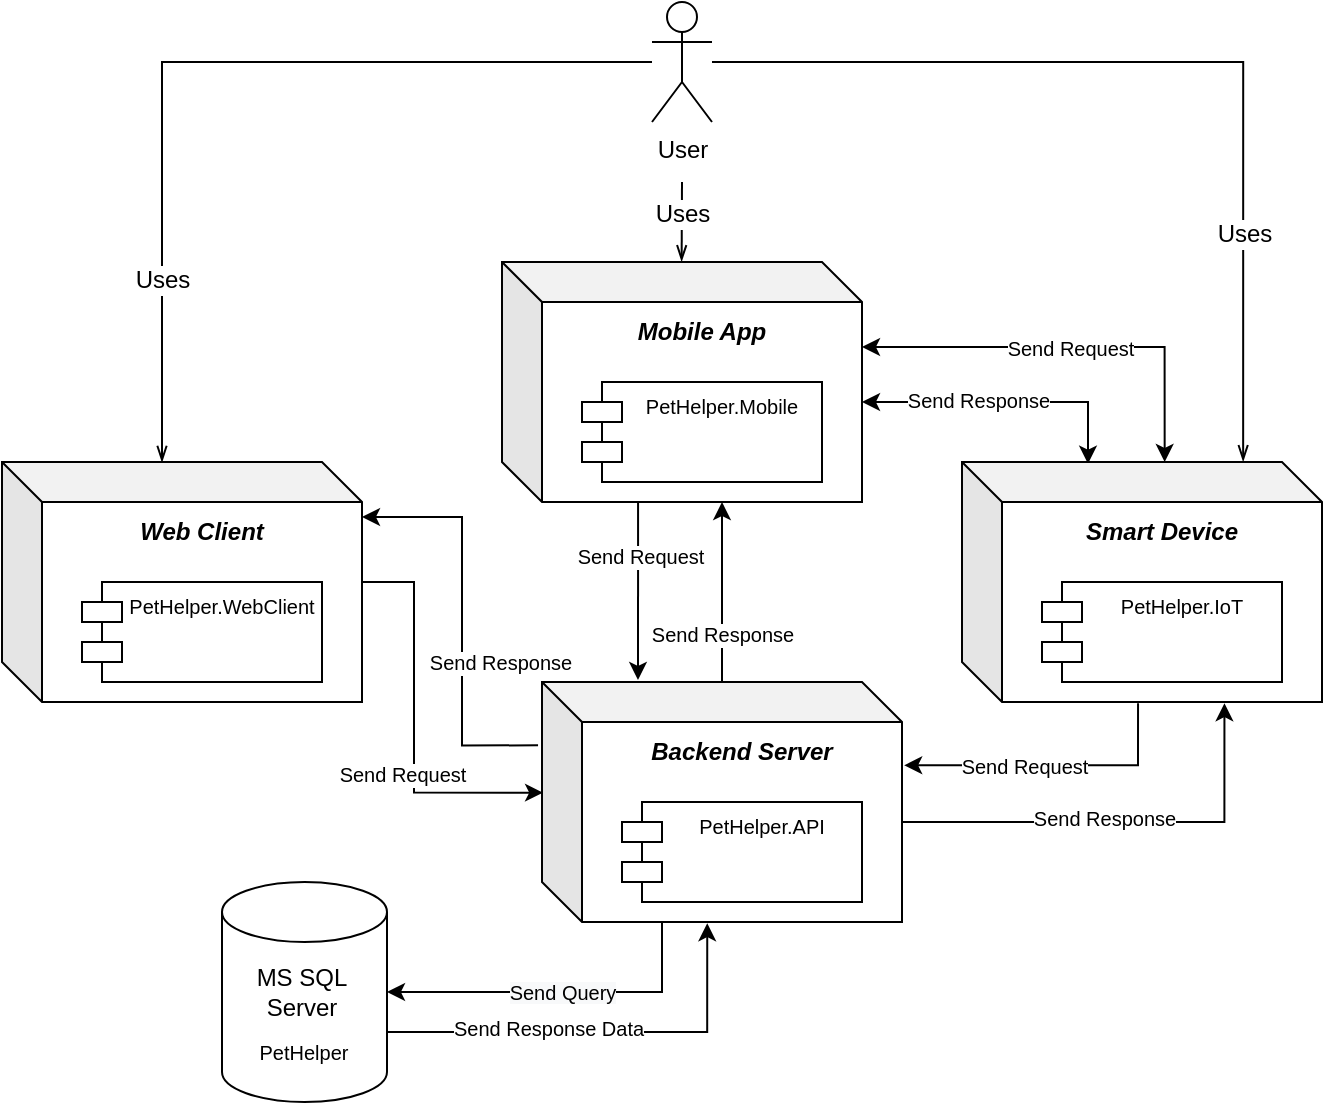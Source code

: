 <mxfile version="20.2.2" type="device"><diagram id="sDcWqNXKQDJsB-nyahAa" name="Page-1"><mxGraphModel dx="1692" dy="1625" grid="1" gridSize="10" guides="1" tooltips="1" connect="1" arrows="1" fold="1" page="1" pageScale="1" pageWidth="827" pageHeight="1169" math="0" shadow="0"><root><mxCell id="0"/><mxCell id="1" parent="0"/><mxCell id="xbTdHVUPX31nYkHxcaob-11" style="edgeStyle=orthogonalEdgeStyle;rounded=0;orthogonalLoop=1;jettySize=auto;html=1;entryX=1;entryY=0.5;entryDx=0;entryDy=0;entryPerimeter=0;fontSize=10;" edge="1" parent="1" source="xbTdHVUPX31nYkHxcaob-1" target="xbTdHVUPX31nYkHxcaob-5"><mxGeometry relative="1" as="geometry"><Array as="points"><mxPoint x="210" y="315"/></Array></mxGeometry></mxCell><mxCell id="xbTdHVUPX31nYkHxcaob-14" value="&lt;span style=&quot;background-color: rgb(248, 249, 250);&quot;&gt;Send Query&lt;/span&gt;" style="edgeLabel;html=1;align=center;verticalAlign=middle;resizable=0;points=[];fontSize=10;" vertex="1" connectable="0" parent="xbTdHVUPX31nYkHxcaob-11"><mxGeometry x="-0.266" y="-1" relative="1" as="geometry"><mxPoint x="-22" y="1" as="offset"/></mxGeometry></mxCell><mxCell id="xbTdHVUPX31nYkHxcaob-20" style="edgeStyle=orthogonalEdgeStyle;rounded=0;orthogonalLoop=1;jettySize=auto;html=1;fontSize=10;exitX=0.5;exitY=-0.002;exitDx=0;exitDy=0;exitPerimeter=0;" edge="1" parent="1" source="xbTdHVUPX31nYkHxcaob-1" target="xbTdHVUPX31nYkHxcaob-16"><mxGeometry relative="1" as="geometry"><mxPoint x="190.01" y="160" as="sourcePoint"/><Array as="points"><mxPoint x="240" y="90"/><mxPoint x="240" y="90"/></Array></mxGeometry></mxCell><mxCell id="xbTdHVUPX31nYkHxcaob-22" value="Send Response" style="edgeLabel;html=1;align=center;verticalAlign=middle;resizable=0;points=[];fontSize=10;" vertex="1" connectable="0" parent="xbTdHVUPX31nYkHxcaob-20"><mxGeometry x="0.125" relative="1" as="geometry"><mxPoint y="26" as="offset"/></mxGeometry></mxCell><mxCell id="xbTdHVUPX31nYkHxcaob-27" style="edgeStyle=orthogonalEdgeStyle;rounded=0;orthogonalLoop=1;jettySize=auto;html=1;entryX=1;entryY=0.25;entryDx=0;entryDy=0;fontSize=10;exitX=-0.011;exitY=0.264;exitDx=0;exitDy=0;exitPerimeter=0;" edge="1" parent="1" source="xbTdHVUPX31nYkHxcaob-1" target="xbTdHVUPX31nYkHxcaob-24"><mxGeometry relative="1" as="geometry"><mxPoint x="109.96" y="220" as="sourcePoint"/><Array as="points"><mxPoint x="110" y="192"/><mxPoint x="110" y="78"/></Array></mxGeometry></mxCell><mxCell id="xbTdHVUPX31nYkHxcaob-29" value="Send Response" style="edgeLabel;html=1;align=center;verticalAlign=middle;resizable=0;points=[];fontSize=10;" vertex="1" connectable="0" parent="xbTdHVUPX31nYkHxcaob-27"><mxGeometry x="-0.43" relative="1" as="geometry"><mxPoint x="19" y="-22" as="offset"/></mxGeometry></mxCell><mxCell id="xbTdHVUPX31nYkHxcaob-35" style="edgeStyle=orthogonalEdgeStyle;rounded=0;orthogonalLoop=1;jettySize=auto;html=1;entryX=0.35;entryY=0.007;entryDx=0;entryDy=0;entryPerimeter=0;fontSize=10;exitX=0;exitY=0;exitDx=180;exitDy=70;exitPerimeter=0;startArrow=classic;startFill=1;" edge="1" parent="1" source="xbTdHVUPX31nYkHxcaob-16" target="xbTdHVUPX31nYkHxcaob-30"><mxGeometry relative="1" as="geometry"><mxPoint x="310" y="120" as="sourcePoint"/></mxGeometry></mxCell><mxCell id="xbTdHVUPX31nYkHxcaob-37" value="Send Response" style="edgeLabel;html=1;align=center;verticalAlign=middle;resizable=0;points=[];fontSize=10;" vertex="1" connectable="0" parent="xbTdHVUPX31nYkHxcaob-35"><mxGeometry x="-0.329" y="1" relative="1" as="geometry"><mxPoint x="9" as="offset"/></mxGeometry></mxCell><mxCell id="xbTdHVUPX31nYkHxcaob-43" style="edgeStyle=orthogonalEdgeStyle;rounded=0;orthogonalLoop=1;jettySize=auto;html=1;exitX=0;exitY=0;exitDx=180;exitDy=70;exitPerimeter=0;entryX=0.729;entryY=1.005;entryDx=0;entryDy=0;entryPerimeter=0;fontSize=10;startArrow=none;startFill=0;" edge="1" parent="1" source="xbTdHVUPX31nYkHxcaob-1" target="xbTdHVUPX31nYkHxcaob-30"><mxGeometry relative="1" as="geometry"/></mxCell><mxCell id="xbTdHVUPX31nYkHxcaob-45" value="Send Response" style="edgeLabel;html=1;align=center;verticalAlign=middle;resizable=0;points=[];fontSize=10;" vertex="1" connectable="0" parent="xbTdHVUPX31nYkHxcaob-43"><mxGeometry x="-0.088" y="2" relative="1" as="geometry"><mxPoint as="offset"/></mxGeometry></mxCell><mxCell id="xbTdHVUPX31nYkHxcaob-1" value="" style="shape=cube;whiteSpace=wrap;html=1;boundedLbl=1;backgroundOutline=1;darkOpacity=0.05;darkOpacity2=0.1;" vertex="1" parent="1"><mxGeometry x="150" y="160" width="180" height="120" as="geometry"/></mxCell><mxCell id="xbTdHVUPX31nYkHxcaob-2" value="&lt;b&gt;&lt;i&gt;Backend Server&lt;/i&gt;&lt;/b&gt;" style="text;html=1;strokeColor=none;fillColor=none;align=center;verticalAlign=middle;whiteSpace=wrap;rounded=0;" vertex="1" parent="1"><mxGeometry x="170" y="180" width="160" height="30" as="geometry"/></mxCell><mxCell id="xbTdHVUPX31nYkHxcaob-4" value="PetHelper.API" style="shape=module;align=left;spacingLeft=20;align=center;verticalAlign=top;fontSize=10;" vertex="1" parent="1"><mxGeometry x="190" y="220" width="120" height="50" as="geometry"/></mxCell><mxCell id="xbTdHVUPX31nYkHxcaob-8" value="" style="group" vertex="1" connectable="0" parent="1"><mxGeometry x="-10" y="260" width="82.5" height="110" as="geometry"/></mxCell><mxCell id="xbTdHVUPX31nYkHxcaob-5" value="" style="shape=cylinder3;whiteSpace=wrap;html=1;boundedLbl=1;backgroundOutline=1;size=15;" vertex="1" parent="xbTdHVUPX31nYkHxcaob-8"><mxGeometry width="82.5" height="110" as="geometry"/></mxCell><mxCell id="xbTdHVUPX31nYkHxcaob-6" value="MS SQL Server" style="text;html=1;strokeColor=none;fillColor=none;align=center;verticalAlign=middle;whiteSpace=wrap;rounded=0;" vertex="1" parent="xbTdHVUPX31nYkHxcaob-8"><mxGeometry x="10" y="40" width="60" height="30" as="geometry"/></mxCell><mxCell id="xbTdHVUPX31nYkHxcaob-7" value="&lt;font style=&quot;font-size: 10px;&quot;&gt;PetHelper&lt;/font&gt;" style="text;html=1;strokeColor=none;fillColor=none;align=center;verticalAlign=middle;whiteSpace=wrap;rounded=0;" vertex="1" parent="xbTdHVUPX31nYkHxcaob-8"><mxGeometry x="11.25" y="70" width="60" height="30" as="geometry"/></mxCell><mxCell id="xbTdHVUPX31nYkHxcaob-12" style="edgeStyle=orthogonalEdgeStyle;rounded=0;orthogonalLoop=1;jettySize=auto;html=1;exitX=1;exitY=0;exitDx=0;exitDy=75;exitPerimeter=0;entryX=0.459;entryY=1.005;entryDx=0;entryDy=0;entryPerimeter=0;fontSize=10;" edge="1" parent="1" source="xbTdHVUPX31nYkHxcaob-5" target="xbTdHVUPX31nYkHxcaob-1"><mxGeometry relative="1" as="geometry"/></mxCell><mxCell id="xbTdHVUPX31nYkHxcaob-15" value="Send Response Data" style="edgeLabel;html=1;align=center;verticalAlign=middle;resizable=0;points=[];fontSize=10;" vertex="1" connectable="0" parent="xbTdHVUPX31nYkHxcaob-12"><mxGeometry x="-0.255" relative="1" as="geometry"><mxPoint y="-2" as="offset"/></mxGeometry></mxCell><mxCell id="xbTdHVUPX31nYkHxcaob-19" style="edgeStyle=orthogonalEdgeStyle;rounded=0;orthogonalLoop=1;jettySize=auto;html=1;entryX=0.27;entryY=-0.008;entryDx=0;entryDy=0;entryPerimeter=0;fontSize=10;exitX=0.378;exitY=1.002;exitDx=0;exitDy=0;exitPerimeter=0;" edge="1" parent="1" source="xbTdHVUPX31nYkHxcaob-16" target="xbTdHVUPX31nYkHxcaob-1"><mxGeometry relative="1" as="geometry"><mxPoint x="210.17" y="158.68" as="targetPoint"/><Array as="points"><mxPoint x="198" y="159"/></Array></mxGeometry></mxCell><mxCell id="xbTdHVUPX31nYkHxcaob-21" value="Send Request" style="edgeLabel;html=1;align=center;verticalAlign=middle;resizable=0;points=[];fontSize=10;" vertex="1" connectable="0" parent="xbTdHVUPX31nYkHxcaob-19"><mxGeometry x="-0.513" relative="1" as="geometry"><mxPoint x="1" y="5" as="offset"/></mxGeometry></mxCell><mxCell id="xbTdHVUPX31nYkHxcaob-16" value="" style="shape=cube;whiteSpace=wrap;html=1;boundedLbl=1;backgroundOutline=1;darkOpacity=0.05;darkOpacity2=0.1;" vertex="1" parent="1"><mxGeometry x="130" y="-50" width="180" height="120" as="geometry"/></mxCell><mxCell id="xbTdHVUPX31nYkHxcaob-17" value="&lt;b&gt;&lt;i&gt;Mobile App&lt;/i&gt;&lt;/b&gt;" style="text;html=1;strokeColor=none;fillColor=none;align=center;verticalAlign=middle;whiteSpace=wrap;rounded=0;" vertex="1" parent="1"><mxGeometry x="150" y="-30" width="160" height="30" as="geometry"/></mxCell><mxCell id="xbTdHVUPX31nYkHxcaob-18" value="PetHelper.Mobile" style="shape=module;align=left;spacingLeft=20;align=center;verticalAlign=top;fontSize=10;" vertex="1" parent="1"><mxGeometry x="170" y="10" width="120" height="50" as="geometry"/></mxCell><mxCell id="xbTdHVUPX31nYkHxcaob-26" style="edgeStyle=orthogonalEdgeStyle;rounded=0;orthogonalLoop=1;jettySize=auto;html=1;entryX=0.003;entryY=0.461;entryDx=0;entryDy=0;entryPerimeter=0;fontSize=10;" edge="1" parent="1" source="xbTdHVUPX31nYkHxcaob-23" target="xbTdHVUPX31nYkHxcaob-1"><mxGeometry relative="1" as="geometry"><mxPoint x="86.2" y="218.2" as="targetPoint"/><Array as="points"><mxPoint x="86" y="110"/><mxPoint x="86" y="215"/></Array></mxGeometry></mxCell><mxCell id="xbTdHVUPX31nYkHxcaob-28" value="Send Request" style="edgeLabel;html=1;align=center;verticalAlign=middle;resizable=0;points=[];fontSize=10;" vertex="1" connectable="0" parent="xbTdHVUPX31nYkHxcaob-26"><mxGeometry x="0.615" relative="1" as="geometry"><mxPoint x="-33" y="-10" as="offset"/></mxGeometry></mxCell><mxCell id="xbTdHVUPX31nYkHxcaob-23" value="" style="shape=cube;whiteSpace=wrap;html=1;boundedLbl=1;backgroundOutline=1;darkOpacity=0.05;darkOpacity2=0.1;" vertex="1" parent="1"><mxGeometry x="-120" y="50" width="180" height="120" as="geometry"/></mxCell><mxCell id="xbTdHVUPX31nYkHxcaob-24" value="&lt;b&gt;&lt;i&gt;Web Client&lt;/i&gt;&lt;/b&gt;" style="text;html=1;strokeColor=none;fillColor=none;align=center;verticalAlign=middle;whiteSpace=wrap;rounded=0;" vertex="1" parent="1"><mxGeometry x="-100" y="70" width="160" height="30" as="geometry"/></mxCell><mxCell id="xbTdHVUPX31nYkHxcaob-25" value="PetHelper.WebClient" style="shape=module;align=left;spacingLeft=20;align=center;verticalAlign=top;fontSize=10;" vertex="1" parent="1"><mxGeometry x="-80" y="110" width="120" height="50" as="geometry"/></mxCell><mxCell id="xbTdHVUPX31nYkHxcaob-34" style="edgeStyle=orthogonalEdgeStyle;rounded=0;orthogonalLoop=1;jettySize=auto;html=1;entryX=1;entryY=0.75;entryDx=0;entryDy=0;fontSize=10;exitX=0.563;exitY=0;exitDx=0;exitDy=0;exitPerimeter=0;startArrow=classic;startFill=1;" edge="1" parent="1" source="xbTdHVUPX31nYkHxcaob-30" target="xbTdHVUPX31nYkHxcaob-17"><mxGeometry relative="1" as="geometry"><mxPoint x="311.44" y="100.32" as="targetPoint"/></mxGeometry></mxCell><mxCell id="xbTdHVUPX31nYkHxcaob-36" value="Send Request" style="edgeLabel;html=1;align=center;verticalAlign=middle;resizable=0;points=[];fontSize=10;" vertex="1" connectable="0" parent="xbTdHVUPX31nYkHxcaob-34"><mxGeometry x="-0.191" relative="1" as="geometry"><mxPoint x="-21" as="offset"/></mxGeometry></mxCell><mxCell id="xbTdHVUPX31nYkHxcaob-42" style="edgeStyle=orthogonalEdgeStyle;rounded=0;orthogonalLoop=1;jettySize=auto;html=1;entryX=1.006;entryY=0.347;entryDx=0;entryDy=0;entryPerimeter=0;fontSize=10;startArrow=none;startFill=0;exitX=0.489;exitY=1.005;exitDx=0;exitDy=0;exitPerimeter=0;" edge="1" parent="1" source="xbTdHVUPX31nYkHxcaob-30" target="xbTdHVUPX31nYkHxcaob-1"><mxGeometry relative="1" as="geometry"/></mxCell><mxCell id="xbTdHVUPX31nYkHxcaob-44" value="Send Request" style="edgeLabel;html=1;align=center;verticalAlign=middle;resizable=0;points=[];fontSize=10;" vertex="1" connectable="0" parent="xbTdHVUPX31nYkHxcaob-42"><mxGeometry x="0.385" relative="1" as="geometry"><mxPoint x="14" as="offset"/></mxGeometry></mxCell><mxCell id="xbTdHVUPX31nYkHxcaob-30" value="" style="shape=cube;whiteSpace=wrap;html=1;boundedLbl=1;backgroundOutline=1;darkOpacity=0.05;darkOpacity2=0.1;" vertex="1" parent="1"><mxGeometry x="360" y="50" width="180" height="120" as="geometry"/></mxCell><mxCell id="xbTdHVUPX31nYkHxcaob-31" value="&lt;b&gt;&lt;i&gt;Smart Device&lt;/i&gt;&lt;/b&gt;" style="text;html=1;strokeColor=none;fillColor=none;align=center;verticalAlign=middle;whiteSpace=wrap;rounded=0;" vertex="1" parent="1"><mxGeometry x="380" y="70" width="160" height="30" as="geometry"/></mxCell><mxCell id="xbTdHVUPX31nYkHxcaob-32" value="PetHelper.IoT" style="shape=module;align=left;spacingLeft=20;align=center;verticalAlign=top;fontSize=10;" vertex="1" parent="1"><mxGeometry x="400" y="110" width="120" height="50" as="geometry"/></mxCell><mxCell id="xbTdHVUPX31nYkHxcaob-51" style="edgeStyle=orthogonalEdgeStyle;rounded=0;orthogonalLoop=1;jettySize=auto;html=1;entryX=0;entryY=0;entryDx=80;entryDy=0;entryPerimeter=0;fontSize=12;startArrow=none;startFill=0;endArrow=openThin;endFill=0;" edge="1" parent="1" source="xbTdHVUPX31nYkHxcaob-47" target="xbTdHVUPX31nYkHxcaob-23"><mxGeometry relative="1" as="geometry"/></mxCell><mxCell id="xbTdHVUPX31nYkHxcaob-54" value="Uses" style="edgeLabel;html=1;align=center;verticalAlign=middle;resizable=0;points=[];fontSize=12;" vertex="1" connectable="0" parent="xbTdHVUPX31nYkHxcaob-51"><mxGeometry x="0.59" relative="1" as="geometry"><mxPoint as="offset"/></mxGeometry></mxCell><mxCell id="xbTdHVUPX31nYkHxcaob-52" style="edgeStyle=orthogonalEdgeStyle;rounded=0;orthogonalLoop=1;jettySize=auto;html=1;entryX=0.499;entryY=-0.003;entryDx=0;entryDy=0;entryPerimeter=0;fontSize=12;startArrow=none;startFill=0;endArrow=openThin;endFill=0;" edge="1" parent="1" target="xbTdHVUPX31nYkHxcaob-16"><mxGeometry relative="1" as="geometry"><mxPoint x="220" y="-90" as="sourcePoint"/></mxGeometry></mxCell><mxCell id="xbTdHVUPX31nYkHxcaob-55" value="Uses" style="edgeLabel;html=1;align=center;verticalAlign=middle;resizable=0;points=[];fontSize=12;" vertex="1" connectable="0" parent="xbTdHVUPX31nYkHxcaob-52"><mxGeometry x="-0.189" relative="1" as="geometry"><mxPoint as="offset"/></mxGeometry></mxCell><mxCell id="xbTdHVUPX31nYkHxcaob-53" style="edgeStyle=orthogonalEdgeStyle;rounded=0;orthogonalLoop=1;jettySize=auto;html=1;entryX=0.781;entryY=-0.003;entryDx=0;entryDy=0;entryPerimeter=0;fontSize=12;startArrow=none;startFill=0;endArrow=openThin;endFill=0;" edge="1" parent="1" source="xbTdHVUPX31nYkHxcaob-47" target="xbTdHVUPX31nYkHxcaob-30"><mxGeometry relative="1" as="geometry"/></mxCell><mxCell id="xbTdHVUPX31nYkHxcaob-56" value="Uses" style="edgeLabel;html=1;align=center;verticalAlign=middle;resizable=0;points=[];fontSize=12;" vertex="1" connectable="0" parent="xbTdHVUPX31nYkHxcaob-53"><mxGeometry x="0.51" relative="1" as="geometry"><mxPoint as="offset"/></mxGeometry></mxCell><mxCell id="xbTdHVUPX31nYkHxcaob-47" value="&lt;font style=&quot;font-size: 12px;&quot;&gt;User&lt;/font&gt;" style="shape=umlActor;verticalLabelPosition=bottom;verticalAlign=top;html=1;outlineConnect=0;fontSize=10;" vertex="1" parent="1"><mxGeometry x="205" y="-180" width="30" height="60" as="geometry"/></mxCell></root></mxGraphModel></diagram></mxfile>